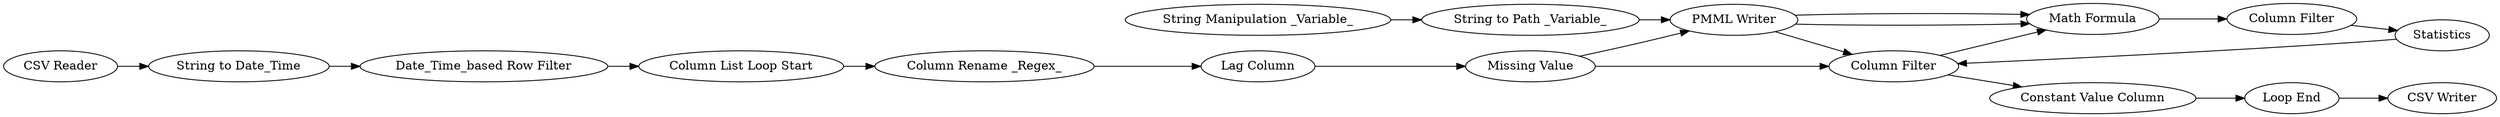 digraph {
	179 [label="Linear Regression Learner"]
	210 [label="Lag Column"]
	243 [label="Column List Loop Start"]
	245 [label="Missing Value"]
	324 [label="String to Date_Time"]
	325 [label="Date_Time_based Row Filter"]
	179 [label="PMML Writer"]
	180 [label="String Manipulation _Variable_"]
	182 [label="String to Path _Variable_"]
	336 [label="Regression Predictor"]
	331 [label=Statistics]
	332 [label="Column Filter"]
	334 [label="Math Formula"]
	335 [label="Constant Value Column"]
	336 [label="Column Filter"]
	339 [label="CSV Reader"]
	340 [label="CSV Writer"]
	342 [label="Loop End"]
	343 [label="Column Rename _Regex_"]
	324 -> 325
	180 -> 182
	182 -> 179
	331 -> 336
	332 -> 331
	334 -> 332
	336 -> 335
	179 -> 336
	179 -> 334
	179 -> 334
	210 -> 245
	243 -> 343
	245 -> 336
	245 -> 179
	325 -> 243
	336 -> 334
	335 -> 342
	339 -> 324
	342 -> 340
	343 -> 210
	rankdir=LR
}
